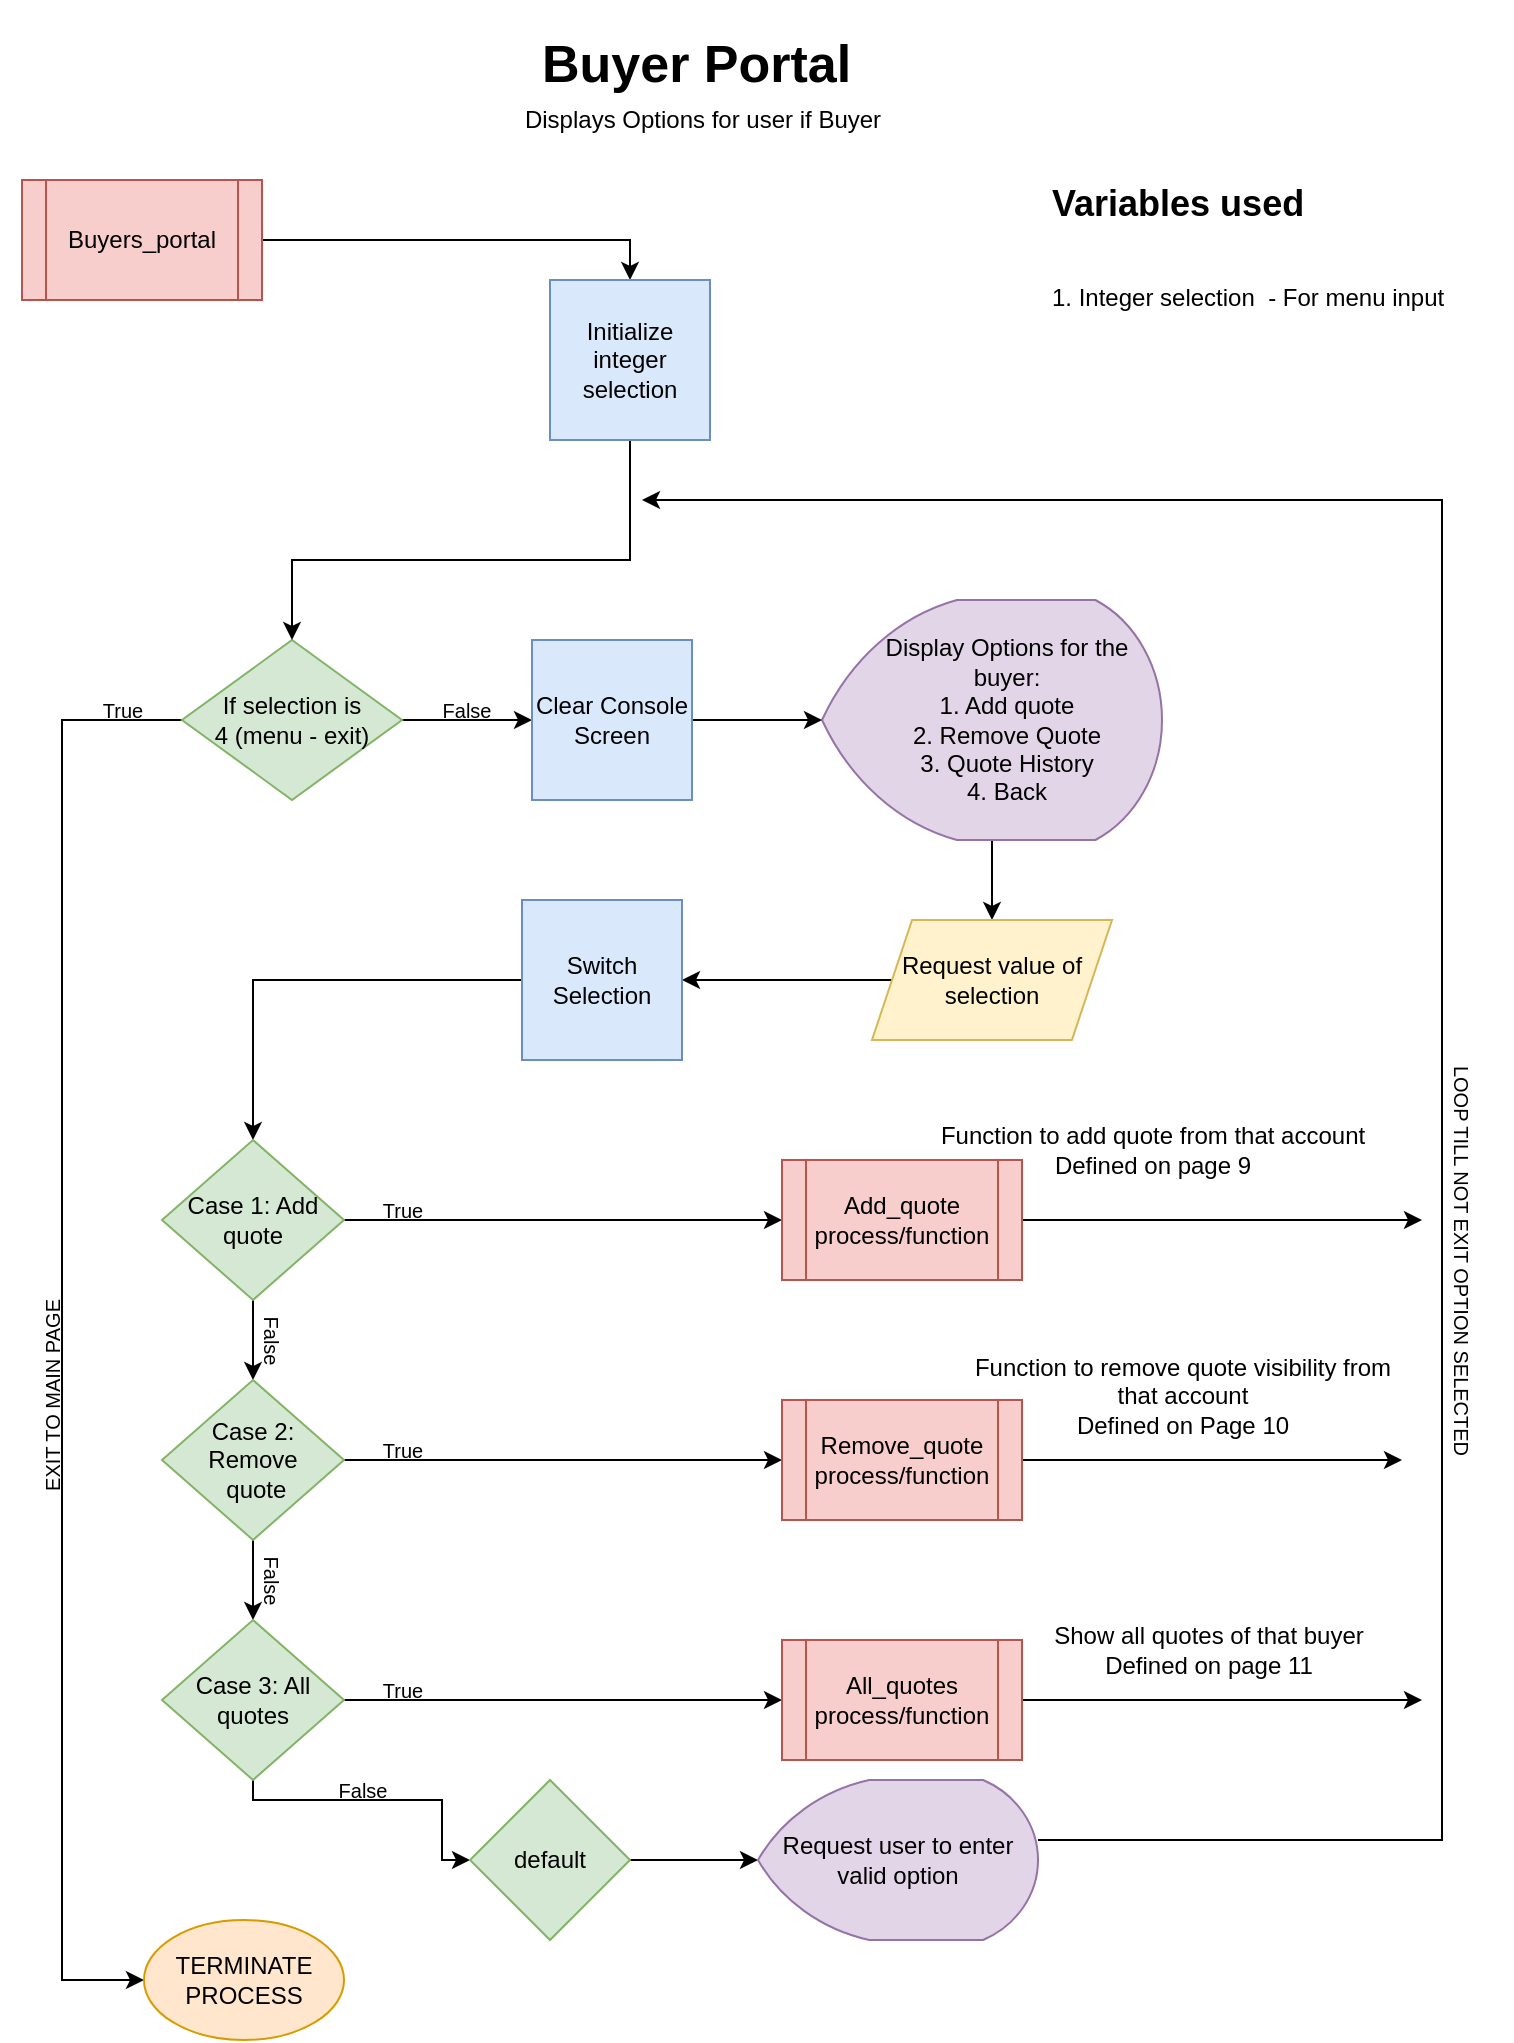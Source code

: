<mxfile version="13.0.3" type="device"><diagram id="C5RBs43oDa-KdzZeNtuy" name="Page-1"><mxGraphModel dx="1463" dy="846" grid="1" gridSize="10" guides="1" tooltips="1" connect="1" arrows="1" fold="1" page="1" pageScale="1" pageWidth="827" pageHeight="1169" math="0" shadow="0"><root><mxCell id="WIyWlLk6GJQsqaUBKTNV-0"/><mxCell id="WIyWlLk6GJQsqaUBKTNV-1" parent="WIyWlLk6GJQsqaUBKTNV-0"/><mxCell id="ydVNlwHxqOKNA7oUgX2o-3" style="edgeStyle=orthogonalEdgeStyle;rounded=0;orthogonalLoop=1;jettySize=auto;html=1;entryX=0.5;entryY=0;entryDx=0;entryDy=0;" parent="WIyWlLk6GJQsqaUBKTNV-1" source="ydVNlwHxqOKNA7oUgX2o-0" target="ydVNlwHxqOKNA7oUgX2o-2" edge="1"><mxGeometry relative="1" as="geometry"/></mxCell><mxCell id="ydVNlwHxqOKNA7oUgX2o-0" value="Buyers_portal" style="shape=process;whiteSpace=wrap;html=1;backgroundOutline=1;fillColor=#f8cecc;strokeColor=#b85450;" parent="WIyWlLk6GJQsqaUBKTNV-1" vertex="1"><mxGeometry x="60" y="110" width="120" height="60" as="geometry"/></mxCell><mxCell id="ydVNlwHxqOKNA7oUgX2o-11" style="edgeStyle=orthogonalEdgeStyle;rounded=0;orthogonalLoop=1;jettySize=auto;html=1;" parent="WIyWlLk6GJQsqaUBKTNV-1" source="ydVNlwHxqOKNA7oUgX2o-1" target="ydVNlwHxqOKNA7oUgX2o-10" edge="1"><mxGeometry relative="1" as="geometry"/></mxCell><mxCell id="d_GhTt5a90ppoJJRFoMS-6" style="edgeStyle=orthogonalEdgeStyle;rounded=0;orthogonalLoop=1;jettySize=auto;html=1;entryX=0;entryY=0.5;entryDx=0;entryDy=0;entryPerimeter=0;fontSize=26;" parent="WIyWlLk6GJQsqaUBKTNV-1" source="ydVNlwHxqOKNA7oUgX2o-1" target="ydVNlwHxqOKNA7oUgX2o-47" edge="1"><mxGeometry relative="1" as="geometry"><Array as="points"><mxPoint x="80" y="380"/><mxPoint x="80" y="1010"/></Array></mxGeometry></mxCell><mxCell id="ydVNlwHxqOKNA7oUgX2o-1" value="If selection is 4 (menu - exit)" style="rhombus;whiteSpace=wrap;html=1;spacingLeft=15;spacingRight=15;fillColor=#d5e8d4;strokeColor=#82b366;" parent="WIyWlLk6GJQsqaUBKTNV-1" vertex="1"><mxGeometry x="140" y="340" width="110" height="80" as="geometry"/></mxCell><mxCell id="d_GhTt5a90ppoJJRFoMS-5" style="edgeStyle=orthogonalEdgeStyle;rounded=0;orthogonalLoop=1;jettySize=auto;html=1;entryX=0.5;entryY=0;entryDx=0;entryDy=0;fontSize=26;" parent="WIyWlLk6GJQsqaUBKTNV-1" source="ydVNlwHxqOKNA7oUgX2o-2" target="ydVNlwHxqOKNA7oUgX2o-1" edge="1"><mxGeometry relative="1" as="geometry"><Array as="points"><mxPoint x="364" y="300"/><mxPoint x="195" y="300"/></Array></mxGeometry></mxCell><mxCell id="ydVNlwHxqOKNA7oUgX2o-2" value="Initialize integer selection" style="whiteSpace=wrap;html=1;aspect=fixed;fillColor=#dae8fc;strokeColor=#6c8ebf;" parent="WIyWlLk6GJQsqaUBKTNV-1" vertex="1"><mxGeometry x="324" y="160" width="80" height="80" as="geometry"/></mxCell><mxCell id="ydVNlwHxqOKNA7oUgX2o-18" value="" style="edgeStyle=orthogonalEdgeStyle;rounded=0;orthogonalLoop=1;jettySize=auto;html=1;labelBackgroundColor=none;" parent="WIyWlLk6GJQsqaUBKTNV-1" source="ydVNlwHxqOKNA7oUgX2o-7" target="ydVNlwHxqOKNA7oUgX2o-14" edge="1"><mxGeometry relative="1" as="geometry"/></mxCell><mxCell id="ydVNlwHxqOKNA7oUgX2o-7" value="Display Options for the buyer:&lt;br&gt;1. Add quote&lt;br&gt;2. Remove Quote&lt;br&gt;3. Quote History&lt;br&gt;4. Back" style="strokeWidth=1;html=1;shape=mxgraph.flowchart.display;whiteSpace=wrap;spacingLeft=15;fillColor=#e1d5e7;strokeColor=#9673a6;" parent="WIyWlLk6GJQsqaUBKTNV-1" vertex="1"><mxGeometry x="460" y="320" width="170" height="120" as="geometry"/></mxCell><mxCell id="ydVNlwHxqOKNA7oUgX2o-12" style="edgeStyle=orthogonalEdgeStyle;rounded=0;orthogonalLoop=1;jettySize=auto;html=1;entryX=0;entryY=0.5;entryDx=0;entryDy=0;entryPerimeter=0;labelBackgroundColor=none;" parent="WIyWlLk6GJQsqaUBKTNV-1" source="ydVNlwHxqOKNA7oUgX2o-10" target="ydVNlwHxqOKNA7oUgX2o-7" edge="1"><mxGeometry relative="1" as="geometry"/></mxCell><mxCell id="ydVNlwHxqOKNA7oUgX2o-10" value="Clear Console Screen" style="whiteSpace=wrap;html=1;aspect=fixed;strokeWidth=1;fillColor=#dae8fc;strokeColor=#6c8ebf;" parent="WIyWlLk6GJQsqaUBKTNV-1" vertex="1"><mxGeometry x="315" y="340" width="80" height="80" as="geometry"/></mxCell><mxCell id="ydVNlwHxqOKNA7oUgX2o-22" style="edgeStyle=orthogonalEdgeStyle;rounded=0;orthogonalLoop=1;jettySize=auto;html=1;exitX=0;exitY=0.5;exitDx=0;exitDy=0;entryX=1;entryY=0.5;entryDx=0;entryDy=0;labelBackgroundColor=none;" parent="WIyWlLk6GJQsqaUBKTNV-1" source="ydVNlwHxqOKNA7oUgX2o-14" target="ydVNlwHxqOKNA7oUgX2o-17" edge="1"><mxGeometry relative="1" as="geometry"/></mxCell><mxCell id="ydVNlwHxqOKNA7oUgX2o-14" value="Request value of selection" style="shape=parallelogram;perimeter=parallelogramPerimeter;whiteSpace=wrap;html=1;strokeWidth=1;size=0.167;fillColor=#fff2cc;strokeColor=#d6b656;" parent="WIyWlLk6GJQsqaUBKTNV-1" vertex="1"><mxGeometry x="485" y="480" width="120" height="60" as="geometry"/></mxCell><mxCell id="ydVNlwHxqOKNA7oUgX2o-24" style="edgeStyle=orthogonalEdgeStyle;rounded=0;orthogonalLoop=1;jettySize=auto;html=1;entryX=0.5;entryY=0;entryDx=0;entryDy=0;labelBackgroundColor=none;" parent="WIyWlLk6GJQsqaUBKTNV-1" source="ydVNlwHxqOKNA7oUgX2o-17" target="ydVNlwHxqOKNA7oUgX2o-23" edge="1"><mxGeometry relative="1" as="geometry"/></mxCell><mxCell id="ydVNlwHxqOKNA7oUgX2o-17" value="Switch Selection" style="whiteSpace=wrap;html=1;aspect=fixed;strokeWidth=1;fillColor=#dae8fc;strokeColor=#6c8ebf;" parent="WIyWlLk6GJQsqaUBKTNV-1" vertex="1"><mxGeometry x="310" y="470" width="80" height="80" as="geometry"/></mxCell><mxCell id="ydVNlwHxqOKNA7oUgX2o-26" style="edgeStyle=orthogonalEdgeStyle;rounded=0;orthogonalLoop=1;jettySize=auto;html=1;labelBackgroundColor=none;" parent="WIyWlLk6GJQsqaUBKTNV-1" source="ydVNlwHxqOKNA7oUgX2o-23" target="ydVNlwHxqOKNA7oUgX2o-25" edge="1"><mxGeometry relative="1" as="geometry"/></mxCell><mxCell id="ydVNlwHxqOKNA7oUgX2o-31" value="" style="edgeStyle=orthogonalEdgeStyle;rounded=0;orthogonalLoop=1;jettySize=auto;html=1;labelBackgroundColor=none;" parent="WIyWlLk6GJQsqaUBKTNV-1" source="ydVNlwHxqOKNA7oUgX2o-23" target="ydVNlwHxqOKNA7oUgX2o-28" edge="1"><mxGeometry relative="1" as="geometry"/></mxCell><mxCell id="ydVNlwHxqOKNA7oUgX2o-23" value="Case 1: Add quote" style="rhombus;whiteSpace=wrap;html=1;strokeWidth=1;fillColor=#d5e8d4;strokeColor=#82b366;" parent="WIyWlLk6GJQsqaUBKTNV-1" vertex="1"><mxGeometry x="130" y="590" width="91" height="80" as="geometry"/></mxCell><mxCell id="ydVNlwHxqOKNA7oUgX2o-33" style="edgeStyle=orthogonalEdgeStyle;rounded=0;orthogonalLoop=1;jettySize=auto;html=1;entryX=0;entryY=0.5;entryDx=0;entryDy=0;labelBackgroundColor=none;" parent="WIyWlLk6GJQsqaUBKTNV-1" source="ydVNlwHxqOKNA7oUgX2o-28" target="ydVNlwHxqOKNA7oUgX2o-32" edge="1"><mxGeometry relative="1" as="geometry"/></mxCell><mxCell id="ydVNlwHxqOKNA7oUgX2o-35" value="" style="edgeStyle=orthogonalEdgeStyle;rounded=0;orthogonalLoop=1;jettySize=auto;html=1;labelBackgroundColor=none;" parent="WIyWlLk6GJQsqaUBKTNV-1" source="ydVNlwHxqOKNA7oUgX2o-28" target="ydVNlwHxqOKNA7oUgX2o-34" edge="1"><mxGeometry relative="1" as="geometry"/></mxCell><mxCell id="ydVNlwHxqOKNA7oUgX2o-28" value="Case 2: Remove&lt;br&gt;&amp;nbsp;quote" style="rhombus;whiteSpace=wrap;html=1;strokeWidth=1;fillColor=#d5e8d4;strokeColor=#82b366;" parent="WIyWlLk6GJQsqaUBKTNV-1" vertex="1"><mxGeometry x="130" y="710" width="91" height="80" as="geometry"/></mxCell><mxCell id="ydVNlwHxqOKNA7oUgX2o-37" style="edgeStyle=orthogonalEdgeStyle;rounded=0;orthogonalLoop=1;jettySize=auto;html=1;entryX=0;entryY=0.5;entryDx=0;entryDy=0;labelBackgroundColor=none;" parent="WIyWlLk6GJQsqaUBKTNV-1" source="ydVNlwHxqOKNA7oUgX2o-34" target="ydVNlwHxqOKNA7oUgX2o-36" edge="1"><mxGeometry relative="1" as="geometry"/></mxCell><mxCell id="ydVNlwHxqOKNA7oUgX2o-39" style="edgeStyle=orthogonalEdgeStyle;rounded=0;orthogonalLoop=1;jettySize=auto;html=1;entryX=0;entryY=0.5;entryDx=0;entryDy=0;labelBackgroundColor=none;" parent="WIyWlLk6GJQsqaUBKTNV-1" source="ydVNlwHxqOKNA7oUgX2o-34" target="ydVNlwHxqOKNA7oUgX2o-38" edge="1"><mxGeometry relative="1" as="geometry"><Array as="points"><mxPoint x="175" y="920"/><mxPoint x="270" y="920"/><mxPoint x="270" y="950"/></Array></mxGeometry></mxCell><mxCell id="ydVNlwHxqOKNA7oUgX2o-34" value="Case 3: All quotes" style="rhombus;whiteSpace=wrap;html=1;strokeWidth=1;fillColor=#d5e8d4;strokeColor=#82b366;" parent="WIyWlLk6GJQsqaUBKTNV-1" vertex="1"><mxGeometry x="130" y="830" width="91" height="80" as="geometry"/></mxCell><mxCell id="ydVNlwHxqOKNA7oUgX2o-46" style="edgeStyle=orthogonalEdgeStyle;rounded=0;orthogonalLoop=1;jettySize=auto;html=1;labelBackgroundColor=none;" parent="WIyWlLk6GJQsqaUBKTNV-1" source="ydVNlwHxqOKNA7oUgX2o-25" edge="1"><mxGeometry relative="1" as="geometry"><mxPoint x="760" y="630" as="targetPoint"/></mxGeometry></mxCell><mxCell id="ydVNlwHxqOKNA7oUgX2o-25" value="Add_quote process/function" style="shape=process;whiteSpace=wrap;html=1;backgroundOutline=1;strokeWidth=1;fillColor=#f8cecc;strokeColor=#b85450;" parent="WIyWlLk6GJQsqaUBKTNV-1" vertex="1"><mxGeometry x="440" y="600" width="120" height="60" as="geometry"/></mxCell><mxCell id="ydVNlwHxqOKNA7oUgX2o-45" style="edgeStyle=orthogonalEdgeStyle;rounded=0;orthogonalLoop=1;jettySize=auto;html=1;labelBackgroundColor=none;" parent="WIyWlLk6GJQsqaUBKTNV-1" source="ydVNlwHxqOKNA7oUgX2o-32" edge="1"><mxGeometry relative="1" as="geometry"><mxPoint x="750" y="750" as="targetPoint"/></mxGeometry></mxCell><mxCell id="ydVNlwHxqOKNA7oUgX2o-32" value="Remove_quote process/function" style="shape=process;whiteSpace=wrap;html=1;backgroundOutline=1;strokeWidth=1;fillColor=#f8cecc;strokeColor=#b85450;" parent="WIyWlLk6GJQsqaUBKTNV-1" vertex="1"><mxGeometry x="440" y="720" width="120" height="60" as="geometry"/></mxCell><mxCell id="ydVNlwHxqOKNA7oUgX2o-44" style="edgeStyle=orthogonalEdgeStyle;rounded=0;orthogonalLoop=1;jettySize=auto;html=1;labelBackgroundColor=none;" parent="WIyWlLk6GJQsqaUBKTNV-1" source="ydVNlwHxqOKNA7oUgX2o-36" edge="1"><mxGeometry relative="1" as="geometry"><mxPoint x="760" y="870" as="targetPoint"/></mxGeometry></mxCell><mxCell id="ydVNlwHxqOKNA7oUgX2o-36" value="All_quotes&lt;br&gt;process/function" style="shape=process;whiteSpace=wrap;html=1;backgroundOutline=1;strokeWidth=1;fillColor=#f8cecc;strokeColor=#b85450;" parent="WIyWlLk6GJQsqaUBKTNV-1" vertex="1"><mxGeometry x="440" y="840" width="120" height="60" as="geometry"/></mxCell><mxCell id="ydVNlwHxqOKNA7oUgX2o-42" value="" style="edgeStyle=orthogonalEdgeStyle;rounded=0;orthogonalLoop=1;jettySize=auto;html=1;labelBackgroundColor=none;entryX=0;entryY=0.5;entryDx=0;entryDy=0;entryPerimeter=0;" parent="WIyWlLk6GJQsqaUBKTNV-1" source="ydVNlwHxqOKNA7oUgX2o-38" target="ydVNlwHxqOKNA7oUgX2o-40" edge="1"><mxGeometry relative="1" as="geometry"><mxPoint x="390" y="1010" as="targetPoint"/></mxGeometry></mxCell><mxCell id="ydVNlwHxqOKNA7oUgX2o-38" value="default" style="rhombus;whiteSpace=wrap;html=1;strokeWidth=1;fillColor=#d5e8d4;strokeColor=#82b366;" parent="WIyWlLk6GJQsqaUBKTNV-1" vertex="1"><mxGeometry x="284" y="910" width="80" height="80" as="geometry"/></mxCell><mxCell id="ydVNlwHxqOKNA7oUgX2o-43" style="edgeStyle=orthogonalEdgeStyle;rounded=0;orthogonalLoop=1;jettySize=auto;html=1;labelBackgroundColor=none;" parent="WIyWlLk6GJQsqaUBKTNV-1" source="ydVNlwHxqOKNA7oUgX2o-40" edge="1"><mxGeometry relative="1" as="geometry"><mxPoint x="370" y="270" as="targetPoint"/><Array as="points"><mxPoint x="498" y="940"/><mxPoint x="770" y="940"/><mxPoint x="770" y="270"/></Array></mxGeometry></mxCell><mxCell id="ydVNlwHxqOKNA7oUgX2o-40" value="Request user to enter valid option" style="strokeWidth=1;html=1;shape=mxgraph.flowchart.display;whiteSpace=wrap;fillColor=#e1d5e7;strokeColor=#9673a6;" parent="WIyWlLk6GJQsqaUBKTNV-1" vertex="1"><mxGeometry x="428" y="910" width="140" height="80" as="geometry"/></mxCell><mxCell id="ydVNlwHxqOKNA7oUgX2o-47" value="TERMINATE PROCESS" style="strokeWidth=1;html=1;shape=mxgraph.flowchart.start_1;whiteSpace=wrap;fillColor=#ffe6cc;strokeColor=#d79b00;" parent="WIyWlLk6GJQsqaUBKTNV-1" vertex="1"><mxGeometry x="121" y="980" width="100" height="60" as="geometry"/></mxCell><mxCell id="d_GhTt5a90ppoJJRFoMS-0" value="&lt;h1 style=&quot;font-size: 26px;&quot;&gt;Buyer Portal&lt;/h1&gt;" style="text;html=1;strokeColor=none;fillColor=none;spacing=5;spacingTop=-20;whiteSpace=wrap;overflow=hidden;rounded=0;fontSize=26;" parent="WIyWlLk6GJQsqaUBKTNV-1" vertex="1"><mxGeometry x="315" y="30" width="190" height="40" as="geometry"/></mxCell><mxCell id="d_GhTt5a90ppoJJRFoMS-1" value="Displays Options for user if Buyer" style="text;html=1;align=center;verticalAlign=middle;resizable=0;points=[];autosize=1;" parent="WIyWlLk6GJQsqaUBKTNV-1" vertex="1"><mxGeometry x="305" y="70" width="190" height="20" as="geometry"/></mxCell><mxCell id="d_GhTt5a90ppoJJRFoMS-3" value="&lt;h1&gt;&lt;span&gt;&lt;font style=&quot;font-size: 18px&quot;&gt;Variables used&lt;/font&gt;&lt;/span&gt;&lt;/h1&gt;&lt;h1&gt;&lt;span style=&quot;font-size: 12px ; font-weight: 400&quot;&gt;1. Integer selection&amp;nbsp; - For menu input&lt;/span&gt;&lt;/h1&gt;" style="text;html=1;strokeColor=none;fillColor=none;spacing=5;spacingTop=-20;whiteSpace=wrap;overflow=hidden;rounded=0;" parent="WIyWlLk6GJQsqaUBKTNV-1" vertex="1"><mxGeometry x="570" y="100" width="220" height="120" as="geometry"/></mxCell><mxCell id="d_GhTt5a90ppoJJRFoMS-8" value="&lt;font style=&quot;font-size: 10px&quot;&gt;True&lt;/font&gt;" style="text;html=1;align=center;verticalAlign=middle;resizable=0;points=[];autosize=1;fontSize=26;" parent="WIyWlLk6GJQsqaUBKTNV-1" vertex="1"><mxGeometry x="90" y="350" width="40" height="40" as="geometry"/></mxCell><mxCell id="d_GhTt5a90ppoJJRFoMS-9" value="&lt;font style=&quot;font-size: 10px&quot;&gt;False&lt;/font&gt;" style="text;html=1;align=center;verticalAlign=middle;resizable=0;points=[];autosize=1;fontSize=26;" parent="WIyWlLk6GJQsqaUBKTNV-1" vertex="1"><mxGeometry x="262" y="350" width="40" height="40" as="geometry"/></mxCell><mxCell id="d_GhTt5a90ppoJJRFoMS-10" value="&lt;font style=&quot;font-size: 10px&quot;&gt;True&lt;/font&gt;" style="text;html=1;align=center;verticalAlign=middle;resizable=0;points=[];autosize=1;fontSize=26;" parent="WIyWlLk6GJQsqaUBKTNV-1" vertex="1"><mxGeometry x="230" y="600" width="40" height="40" as="geometry"/></mxCell><mxCell id="d_GhTt5a90ppoJJRFoMS-11" value="&lt;font style=&quot;font-size: 10px&quot;&gt;True&lt;/font&gt;" style="text;html=1;align=center;verticalAlign=middle;resizable=0;points=[];autosize=1;fontSize=26;" parent="WIyWlLk6GJQsqaUBKTNV-1" vertex="1"><mxGeometry x="230" y="720" width="40" height="40" as="geometry"/></mxCell><mxCell id="d_GhTt5a90ppoJJRFoMS-13" value="&lt;font style=&quot;font-size: 10px&quot;&gt;True&lt;/font&gt;" style="text;html=1;align=center;verticalAlign=middle;resizable=0;points=[];autosize=1;fontSize=26;" parent="WIyWlLk6GJQsqaUBKTNV-1" vertex="1"><mxGeometry x="230" y="840" width="40" height="40" as="geometry"/></mxCell><mxCell id="d_GhTt5a90ppoJJRFoMS-15" value="&lt;font style=&quot;font-size: 10px&quot;&gt;EXIT TO MAIN PAGE&lt;br&gt;&lt;/font&gt;" style="text;html=1;align=center;verticalAlign=middle;resizable=0;points=[];autosize=1;fontSize=26;rotation=270;" parent="WIyWlLk6GJQsqaUBKTNV-1" vertex="1"><mxGeometry x="15" y="698" width="110" height="40" as="geometry"/></mxCell><mxCell id="d_GhTt5a90ppoJJRFoMS-16" value="&lt;font style=&quot;font-size: 10px&quot;&gt;False&lt;/font&gt;" style="text;html=1;align=center;verticalAlign=middle;resizable=0;points=[];autosize=1;fontSize=26;rotation=90;" parent="WIyWlLk6GJQsqaUBKTNV-1" vertex="1"><mxGeometry x="170" y="670" width="40" height="40" as="geometry"/></mxCell><mxCell id="d_GhTt5a90ppoJJRFoMS-17" value="&lt;font style=&quot;font-size: 10px&quot;&gt;False&lt;/font&gt;" style="text;html=1;align=center;verticalAlign=middle;resizable=0;points=[];autosize=1;fontSize=26;rotation=90;" parent="WIyWlLk6GJQsqaUBKTNV-1" vertex="1"><mxGeometry x="170" y="790" width="40" height="40" as="geometry"/></mxCell><mxCell id="d_GhTt5a90ppoJJRFoMS-18" value="&lt;font style=&quot;font-size: 10px&quot;&gt;False&lt;/font&gt;" style="text;html=1;align=center;verticalAlign=middle;resizable=0;points=[];autosize=1;fontSize=26;" parent="WIyWlLk6GJQsqaUBKTNV-1" vertex="1"><mxGeometry x="210" y="890" width="40" height="40" as="geometry"/></mxCell><mxCell id="d_GhTt5a90ppoJJRFoMS-21" value="&lt;font style=&quot;font-size: 10px&quot;&gt;LOOP TILL NOT EXIT OPTION SELECTED&lt;br&gt;&lt;/font&gt;" style="text;html=1;align=center;verticalAlign=middle;resizable=0;points=[];autosize=1;fontSize=26;rotation=90;" parent="WIyWlLk6GJQsqaUBKTNV-1" vertex="1"><mxGeometry x="680" y="630" width="210" height="40" as="geometry"/></mxCell><mxCell id="Dat1u5nJ209RdPzgzbeO-0" value="Function to add quote from that account&lt;br&gt;Defined on page 9" style="text;html=1;align=center;verticalAlign=middle;resizable=0;points=[];autosize=1;" parent="WIyWlLk6GJQsqaUBKTNV-1" vertex="1"><mxGeometry x="510" y="580" width="230" height="30" as="geometry"/></mxCell><mxCell id="Dat1u5nJ209RdPzgzbeO-1" value="Function to remove quote visibility from&lt;br&gt;that account&lt;br&gt;Defined on Page 10" style="text;html=1;align=center;verticalAlign=middle;resizable=0;points=[];autosize=1;" parent="WIyWlLk6GJQsqaUBKTNV-1" vertex="1"><mxGeometry x="530" y="693" width="220" height="50" as="geometry"/></mxCell><mxCell id="Dat1u5nJ209RdPzgzbeO-2" value="Show all quotes of that buyer&lt;br&gt;Defined on page 11" style="text;html=1;align=center;verticalAlign=middle;resizable=0;points=[];autosize=1;" parent="WIyWlLk6GJQsqaUBKTNV-1" vertex="1"><mxGeometry x="568" y="830" width="170" height="30" as="geometry"/></mxCell></root></mxGraphModel></diagram></mxfile>
